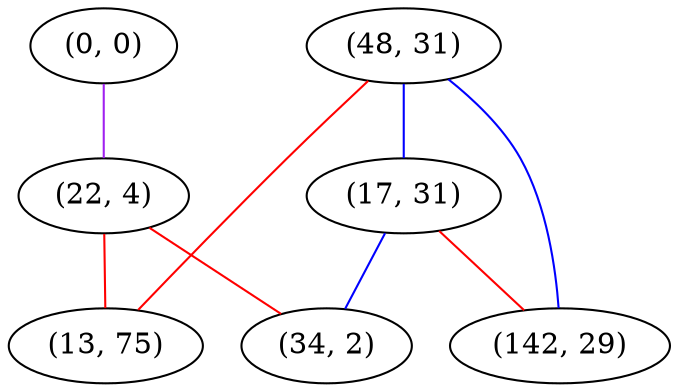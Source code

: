 graph "" {
"(0, 0)";
"(48, 31)";
"(17, 31)";
"(22, 4)";
"(34, 2)";
"(142, 29)";
"(13, 75)";
"(0, 0)" -- "(22, 4)"  [color=purple, key=0, weight=4];
"(48, 31)" -- "(17, 31)"  [color=blue, key=0, weight=3];
"(48, 31)" -- "(142, 29)"  [color=blue, key=0, weight=3];
"(48, 31)" -- "(13, 75)"  [color=red, key=0, weight=1];
"(17, 31)" -- "(142, 29)"  [color=red, key=0, weight=1];
"(17, 31)" -- "(34, 2)"  [color=blue, key=0, weight=3];
"(22, 4)" -- "(13, 75)"  [color=red, key=0, weight=1];
"(22, 4)" -- "(34, 2)"  [color=red, key=0, weight=1];
}
